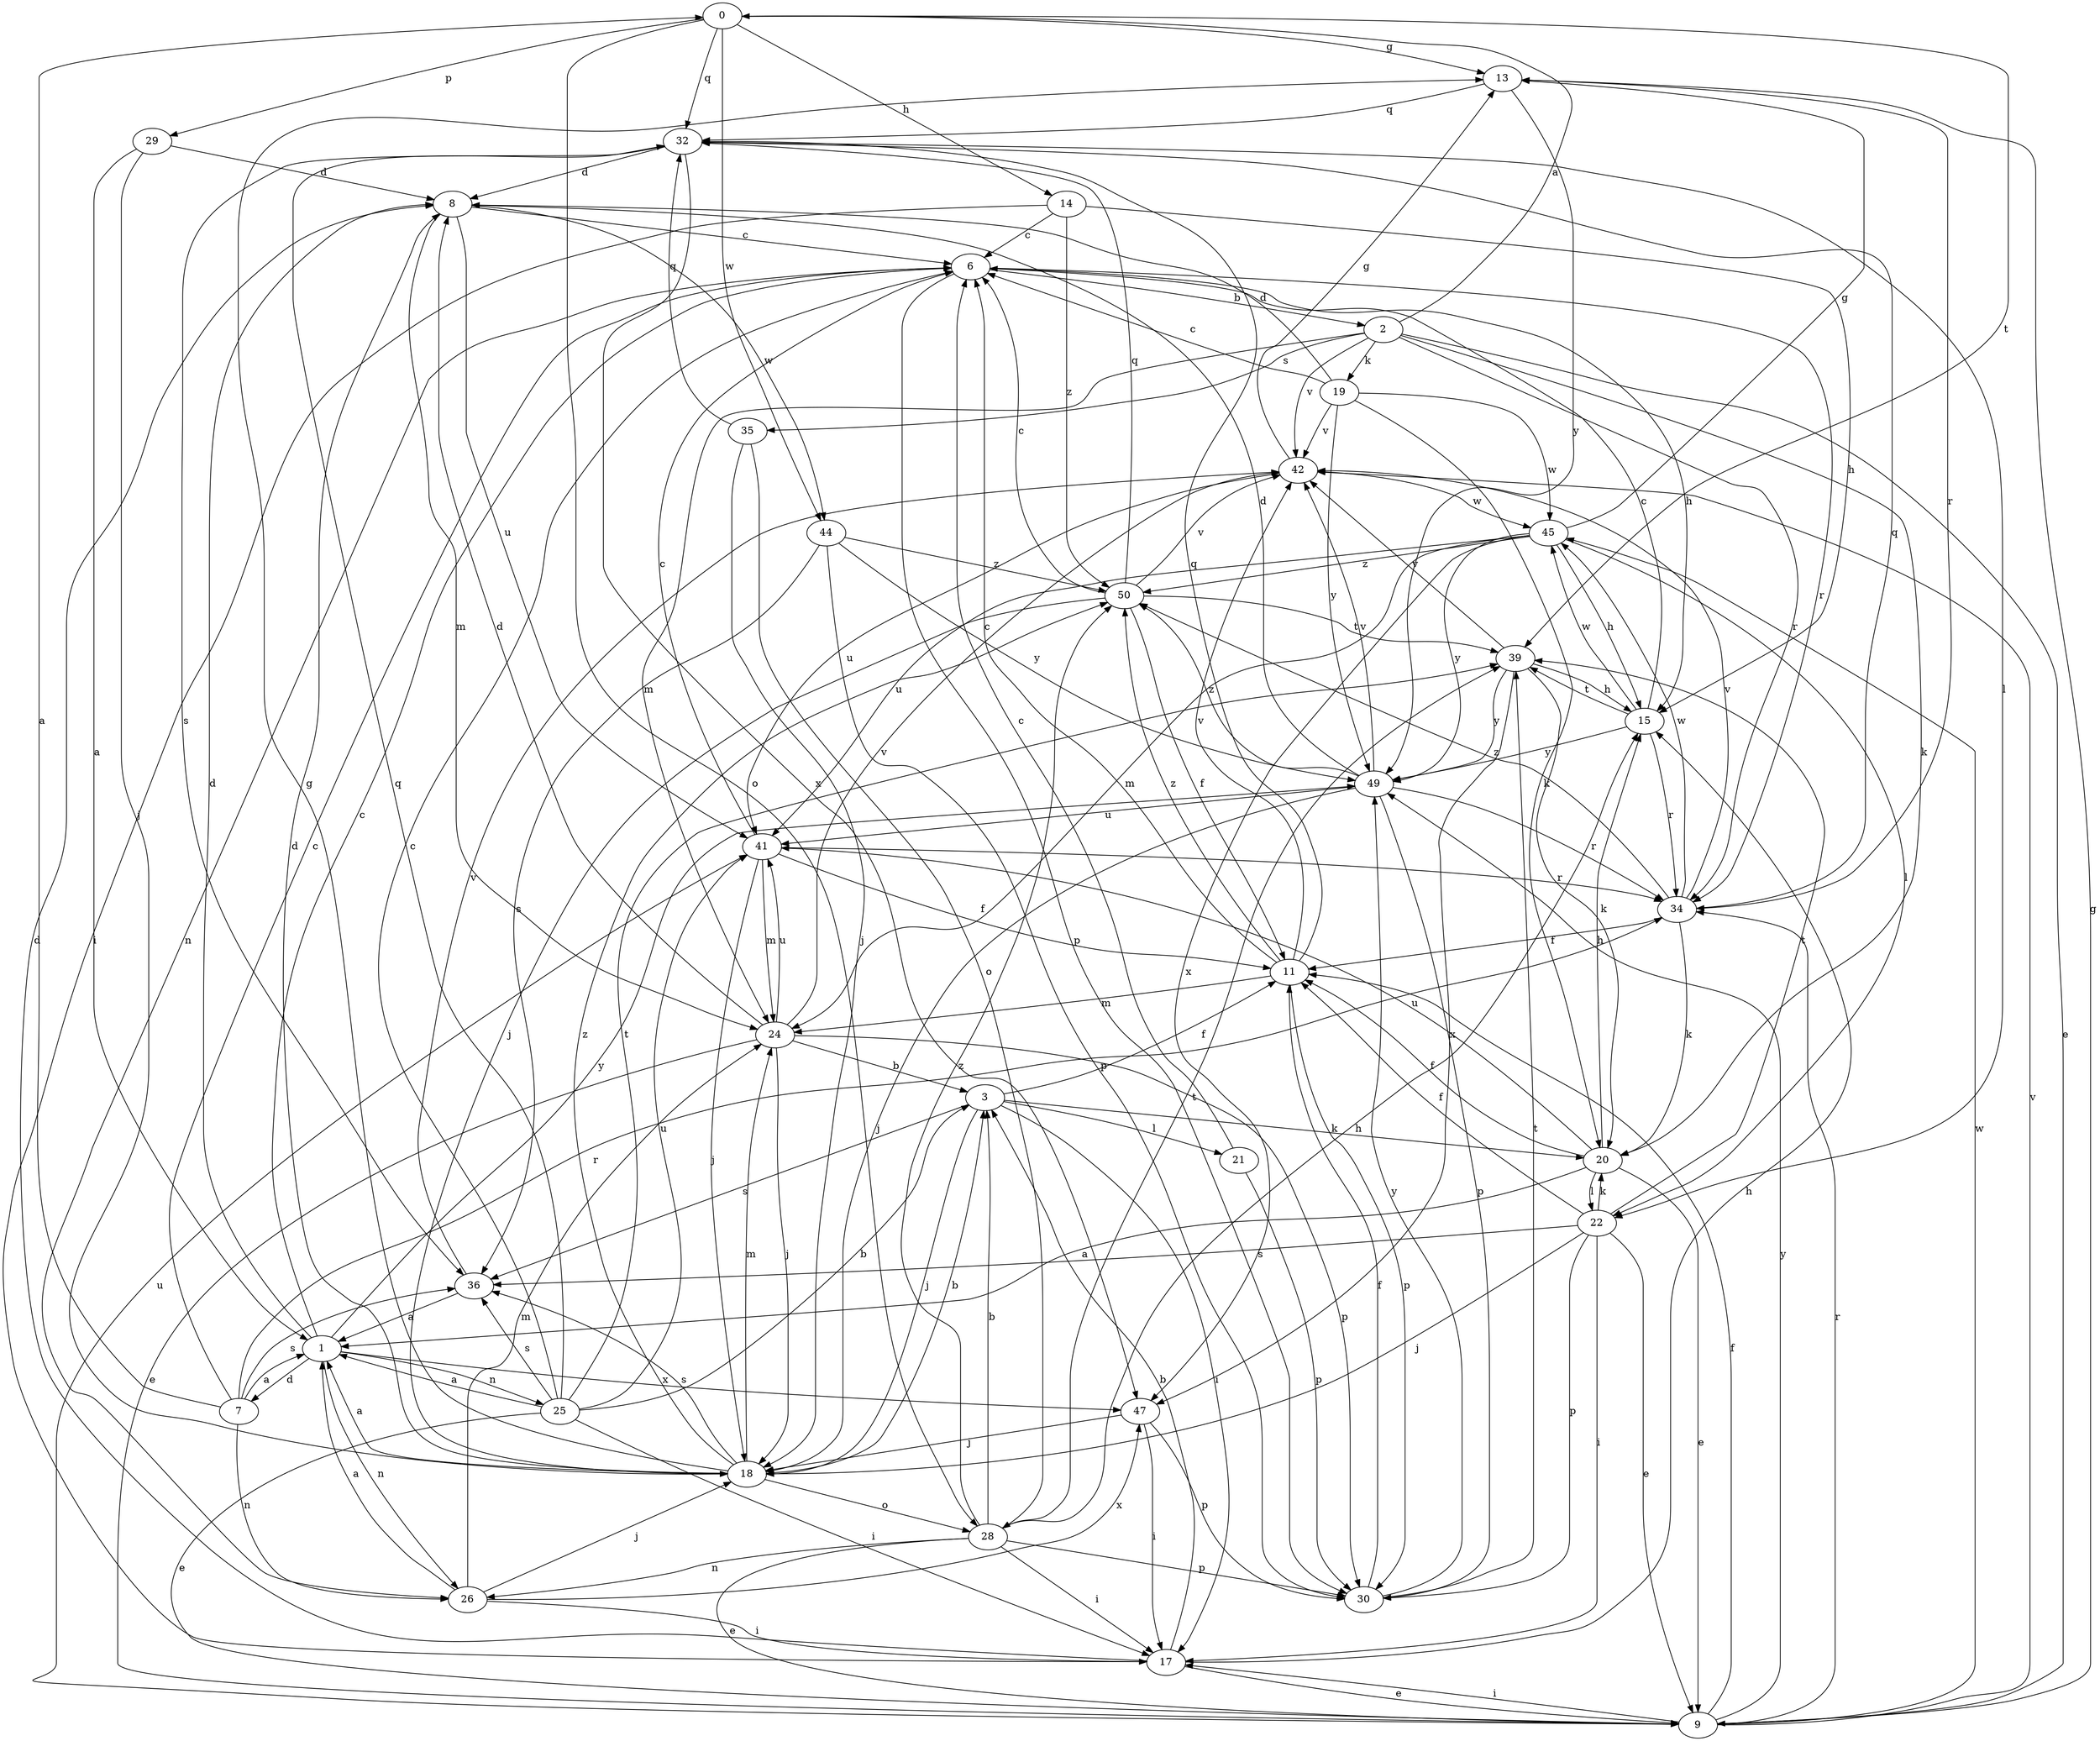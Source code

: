 strict digraph  {
0;
1;
2;
3;
6;
7;
8;
9;
11;
13;
14;
15;
17;
18;
19;
20;
21;
22;
24;
25;
26;
28;
29;
30;
32;
34;
35;
36;
39;
41;
42;
44;
45;
47;
49;
50;
0 -> 13  [label=g];
0 -> 14  [label=h];
0 -> 28  [label=o];
0 -> 29  [label=p];
0 -> 32  [label=q];
0 -> 39  [label=t];
0 -> 44  [label=w];
1 -> 6  [label=c];
1 -> 7  [label=d];
1 -> 8  [label=d];
1 -> 25  [label=n];
1 -> 26  [label=n];
1 -> 47  [label=x];
1 -> 49  [label=y];
2 -> 0  [label=a];
2 -> 9  [label=e];
2 -> 19  [label=k];
2 -> 20  [label=k];
2 -> 24  [label=m];
2 -> 34  [label=r];
2 -> 35  [label=s];
2 -> 42  [label=v];
3 -> 11  [label=f];
3 -> 17  [label=i];
3 -> 18  [label=j];
3 -> 20  [label=k];
3 -> 21  [label=l];
3 -> 36  [label=s];
6 -> 2  [label=b];
6 -> 15  [label=h];
6 -> 26  [label=n];
6 -> 30  [label=p];
6 -> 34  [label=r];
7 -> 0  [label=a];
7 -> 1  [label=a];
7 -> 6  [label=c];
7 -> 26  [label=n];
7 -> 34  [label=r];
7 -> 36  [label=s];
8 -> 6  [label=c];
8 -> 24  [label=m];
8 -> 41  [label=u];
8 -> 44  [label=w];
9 -> 11  [label=f];
9 -> 13  [label=g];
9 -> 17  [label=i];
9 -> 34  [label=r];
9 -> 41  [label=u];
9 -> 42  [label=v];
9 -> 45  [label=w];
9 -> 49  [label=y];
11 -> 6  [label=c];
11 -> 24  [label=m];
11 -> 30  [label=p];
11 -> 32  [label=q];
11 -> 42  [label=v];
11 -> 50  [label=z];
13 -> 32  [label=q];
13 -> 34  [label=r];
13 -> 49  [label=y];
14 -> 6  [label=c];
14 -> 15  [label=h];
14 -> 17  [label=i];
14 -> 50  [label=z];
15 -> 6  [label=c];
15 -> 34  [label=r];
15 -> 39  [label=t];
15 -> 45  [label=w];
15 -> 49  [label=y];
17 -> 3  [label=b];
17 -> 8  [label=d];
17 -> 9  [label=e];
17 -> 15  [label=h];
18 -> 1  [label=a];
18 -> 3  [label=b];
18 -> 8  [label=d];
18 -> 13  [label=g];
18 -> 24  [label=m];
18 -> 28  [label=o];
18 -> 36  [label=s];
18 -> 50  [label=z];
19 -> 6  [label=c];
19 -> 8  [label=d];
19 -> 20  [label=k];
19 -> 42  [label=v];
19 -> 45  [label=w];
19 -> 49  [label=y];
20 -> 1  [label=a];
20 -> 9  [label=e];
20 -> 11  [label=f];
20 -> 15  [label=h];
20 -> 22  [label=l];
20 -> 41  [label=u];
21 -> 6  [label=c];
21 -> 30  [label=p];
22 -> 9  [label=e];
22 -> 11  [label=f];
22 -> 17  [label=i];
22 -> 18  [label=j];
22 -> 20  [label=k];
22 -> 30  [label=p];
22 -> 36  [label=s];
22 -> 39  [label=t];
24 -> 3  [label=b];
24 -> 8  [label=d];
24 -> 9  [label=e];
24 -> 18  [label=j];
24 -> 30  [label=p];
24 -> 41  [label=u];
24 -> 42  [label=v];
25 -> 1  [label=a];
25 -> 3  [label=b];
25 -> 6  [label=c];
25 -> 9  [label=e];
25 -> 17  [label=i];
25 -> 32  [label=q];
25 -> 36  [label=s];
25 -> 39  [label=t];
25 -> 41  [label=u];
26 -> 1  [label=a];
26 -> 17  [label=i];
26 -> 18  [label=j];
26 -> 24  [label=m];
26 -> 47  [label=x];
28 -> 3  [label=b];
28 -> 9  [label=e];
28 -> 15  [label=h];
28 -> 17  [label=i];
28 -> 26  [label=n];
28 -> 30  [label=p];
28 -> 39  [label=t];
28 -> 50  [label=z];
29 -> 1  [label=a];
29 -> 8  [label=d];
29 -> 18  [label=j];
30 -> 11  [label=f];
30 -> 39  [label=t];
30 -> 49  [label=y];
32 -> 8  [label=d];
32 -> 22  [label=l];
32 -> 36  [label=s];
32 -> 47  [label=x];
34 -> 11  [label=f];
34 -> 20  [label=k];
34 -> 32  [label=q];
34 -> 42  [label=v];
34 -> 45  [label=w];
34 -> 50  [label=z];
35 -> 18  [label=j];
35 -> 28  [label=o];
35 -> 32  [label=q];
36 -> 1  [label=a];
36 -> 42  [label=v];
39 -> 15  [label=h];
39 -> 20  [label=k];
39 -> 42  [label=v];
39 -> 47  [label=x];
39 -> 49  [label=y];
41 -> 6  [label=c];
41 -> 11  [label=f];
41 -> 18  [label=j];
41 -> 24  [label=m];
41 -> 34  [label=r];
42 -> 13  [label=g];
42 -> 41  [label=u];
42 -> 45  [label=w];
44 -> 30  [label=p];
44 -> 36  [label=s];
44 -> 49  [label=y];
44 -> 50  [label=z];
45 -> 13  [label=g];
45 -> 15  [label=h];
45 -> 22  [label=l];
45 -> 24  [label=m];
45 -> 41  [label=u];
45 -> 47  [label=x];
45 -> 49  [label=y];
45 -> 50  [label=z];
47 -> 17  [label=i];
47 -> 18  [label=j];
47 -> 30  [label=p];
49 -> 8  [label=d];
49 -> 18  [label=j];
49 -> 30  [label=p];
49 -> 34  [label=r];
49 -> 41  [label=u];
49 -> 42  [label=v];
49 -> 50  [label=z];
50 -> 6  [label=c];
50 -> 11  [label=f];
50 -> 18  [label=j];
50 -> 32  [label=q];
50 -> 39  [label=t];
50 -> 42  [label=v];
}
